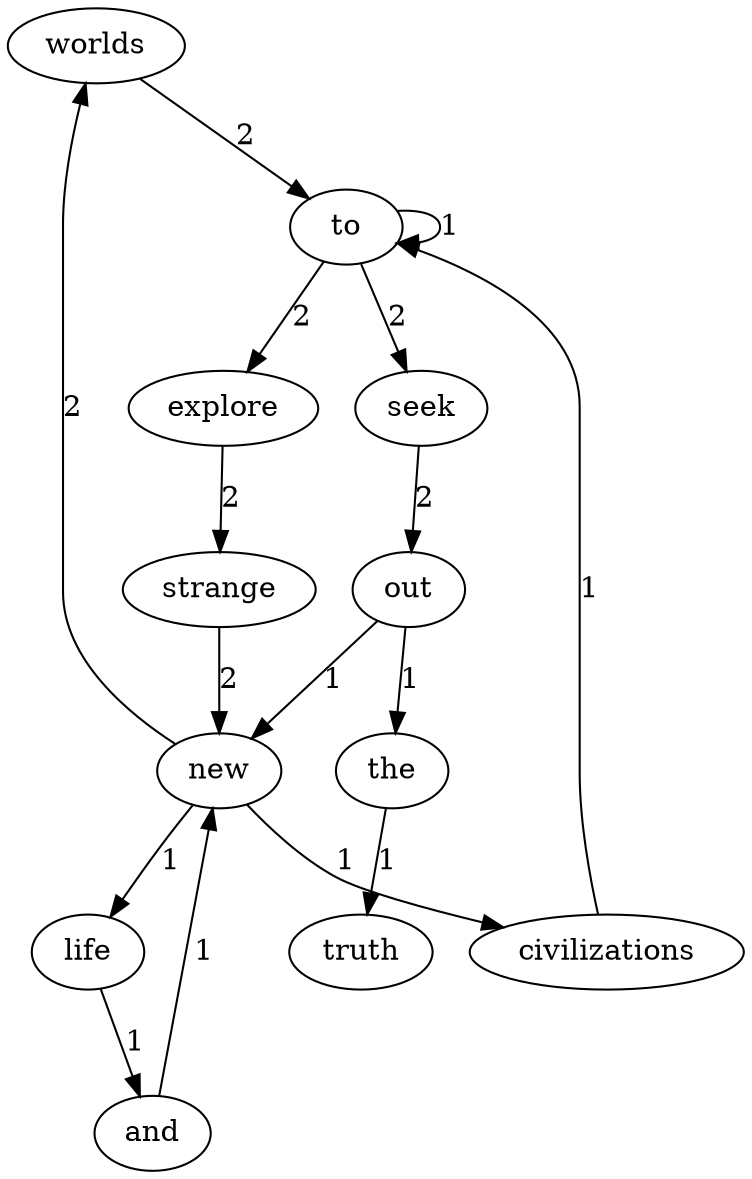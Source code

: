 digraph graph1{
worlds;
seek;
life;
out;
and;
civilizations;
new;
explore;
strange;
the;
truth;
to;
worlds->to[ label = "2 "];
seek->out[ label = "2 "];
life->and[ label = "1 "];
out->new[ label = "1 "];
out->the[ label = "1 "];
and->new[ label = "1 "];
civilizations->to[ label = "1 "];
new->worlds[ label = "2 "];
new->life[ label = "1 "];
new->civilizations[ label = "1 "];
explore->strange[ label = "2 "];
strange->new[ label = "2 "];
the->truth[ label = "1 "];
to->explore[ label = "2 "];
to->seek[ label = "2 "];
to->to[ label = "1 "];
}